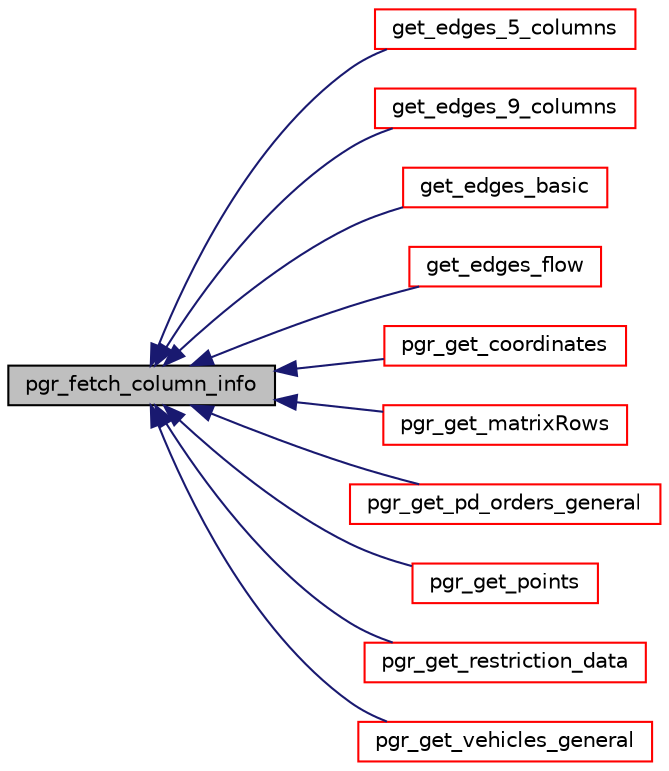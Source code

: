 digraph "pgr_fetch_column_info"
{
  edge [fontname="Helvetica",fontsize="10",labelfontname="Helvetica",labelfontsize="10"];
  node [fontname="Helvetica",fontsize="10",shape=record];
  rankdir="LR";
  Node367 [label="pgr_fetch_column_info",height=0.2,width=0.4,color="black", fillcolor="grey75", style="filled", fontcolor="black"];
  Node367 -> Node368 [dir="back",color="midnightblue",fontsize="10",style="solid",fontname="Helvetica"];
  Node368 [label="get_edges_5_columns",height=0.2,width=0.4,color="red", fillcolor="white", style="filled",URL="$edges__input_8c.html#ab0db65aa6de02562c019ab29c2d46db7"];
  Node367 -> Node380 [dir="back",color="midnightblue",fontsize="10",style="solid",fontname="Helvetica"];
  Node380 [label="get_edges_9_columns",height=0.2,width=0.4,color="red", fillcolor="white", style="filled",URL="$edges__input_8c.html#a7212342c0a0fc0ce4cfce8bfecffc551"];
  Node367 -> Node385 [dir="back",color="midnightblue",fontsize="10",style="solid",fontname="Helvetica"];
  Node385 [label="get_edges_basic",height=0.2,width=0.4,color="red", fillcolor="white", style="filled",URL="$edges__input_8c.html#ac7601ed1a32c26cfadce2793a618214e"];
  Node367 -> Node389 [dir="back",color="midnightblue",fontsize="10",style="solid",fontname="Helvetica"];
  Node389 [label="get_edges_flow",height=0.2,width=0.4,color="red", fillcolor="white", style="filled",URL="$edges__input_8c.html#ab9561bc873997fb2d1766e3f18c91875"];
  Node367 -> Node393 [dir="back",color="midnightblue",fontsize="10",style="solid",fontname="Helvetica"];
  Node393 [label="pgr_get_coordinates",height=0.2,width=0.4,color="red", fillcolor="white", style="filled",URL="$coordinates__input_8h.html#a54deb1af794ff39f4589ca73b610b6d5",tooltip="bigint id, float x, float y, "];
  Node367 -> Node396 [dir="back",color="midnightblue",fontsize="10",style="solid",fontname="Helvetica"];
  Node396 [label="pgr_get_matrixRows",height=0.2,width=0.4,color="red", fillcolor="white", style="filled",URL="$matrixRows__input_8h.html#a6d9e7937e5b60b1f2d1b49c5e19c68e5",tooltip="bigint start_vid, bigint end_vid, float agg_cost, "];
  Node367 -> Node399 [dir="back",color="midnightblue",fontsize="10",style="solid",fontname="Helvetica"];
  Node399 [label="pgr_get_pd_orders_general",height=0.2,width=0.4,color="red", fillcolor="white", style="filled",URL="$orders__input_8c.html#ab3262397da4122ba16c4a04490c075d2"];
  Node367 -> Node406 [dir="back",color="midnightblue",fontsize="10",style="solid",fontname="Helvetica"];
  Node406 [label="pgr_get_points",height=0.2,width=0.4,color="red", fillcolor="white", style="filled",URL="$points__input_8h.html#ac232d3ed3b477a88ecbb17992c083aa8",tooltip="pgr_get_points "];
  Node367 -> Node409 [dir="back",color="midnightblue",fontsize="10",style="solid",fontname="Helvetica"];
  Node409 [label="pgr_get_restriction_data",height=0.2,width=0.4,color="red", fillcolor="white", style="filled",URL="$restrictions__input_8h.html#a4cd7e10c617159a5d830d8a094f8b530"];
  Node367 -> Node412 [dir="back",color="midnightblue",fontsize="10",style="solid",fontname="Helvetica"];
  Node412 [label="pgr_get_vehicles_general",height=0.2,width=0.4,color="red", fillcolor="white", style="filled",URL="$vehicles__input_8c.html#af860b69fdf7c334dd9d9f37f60a33355"];
}
